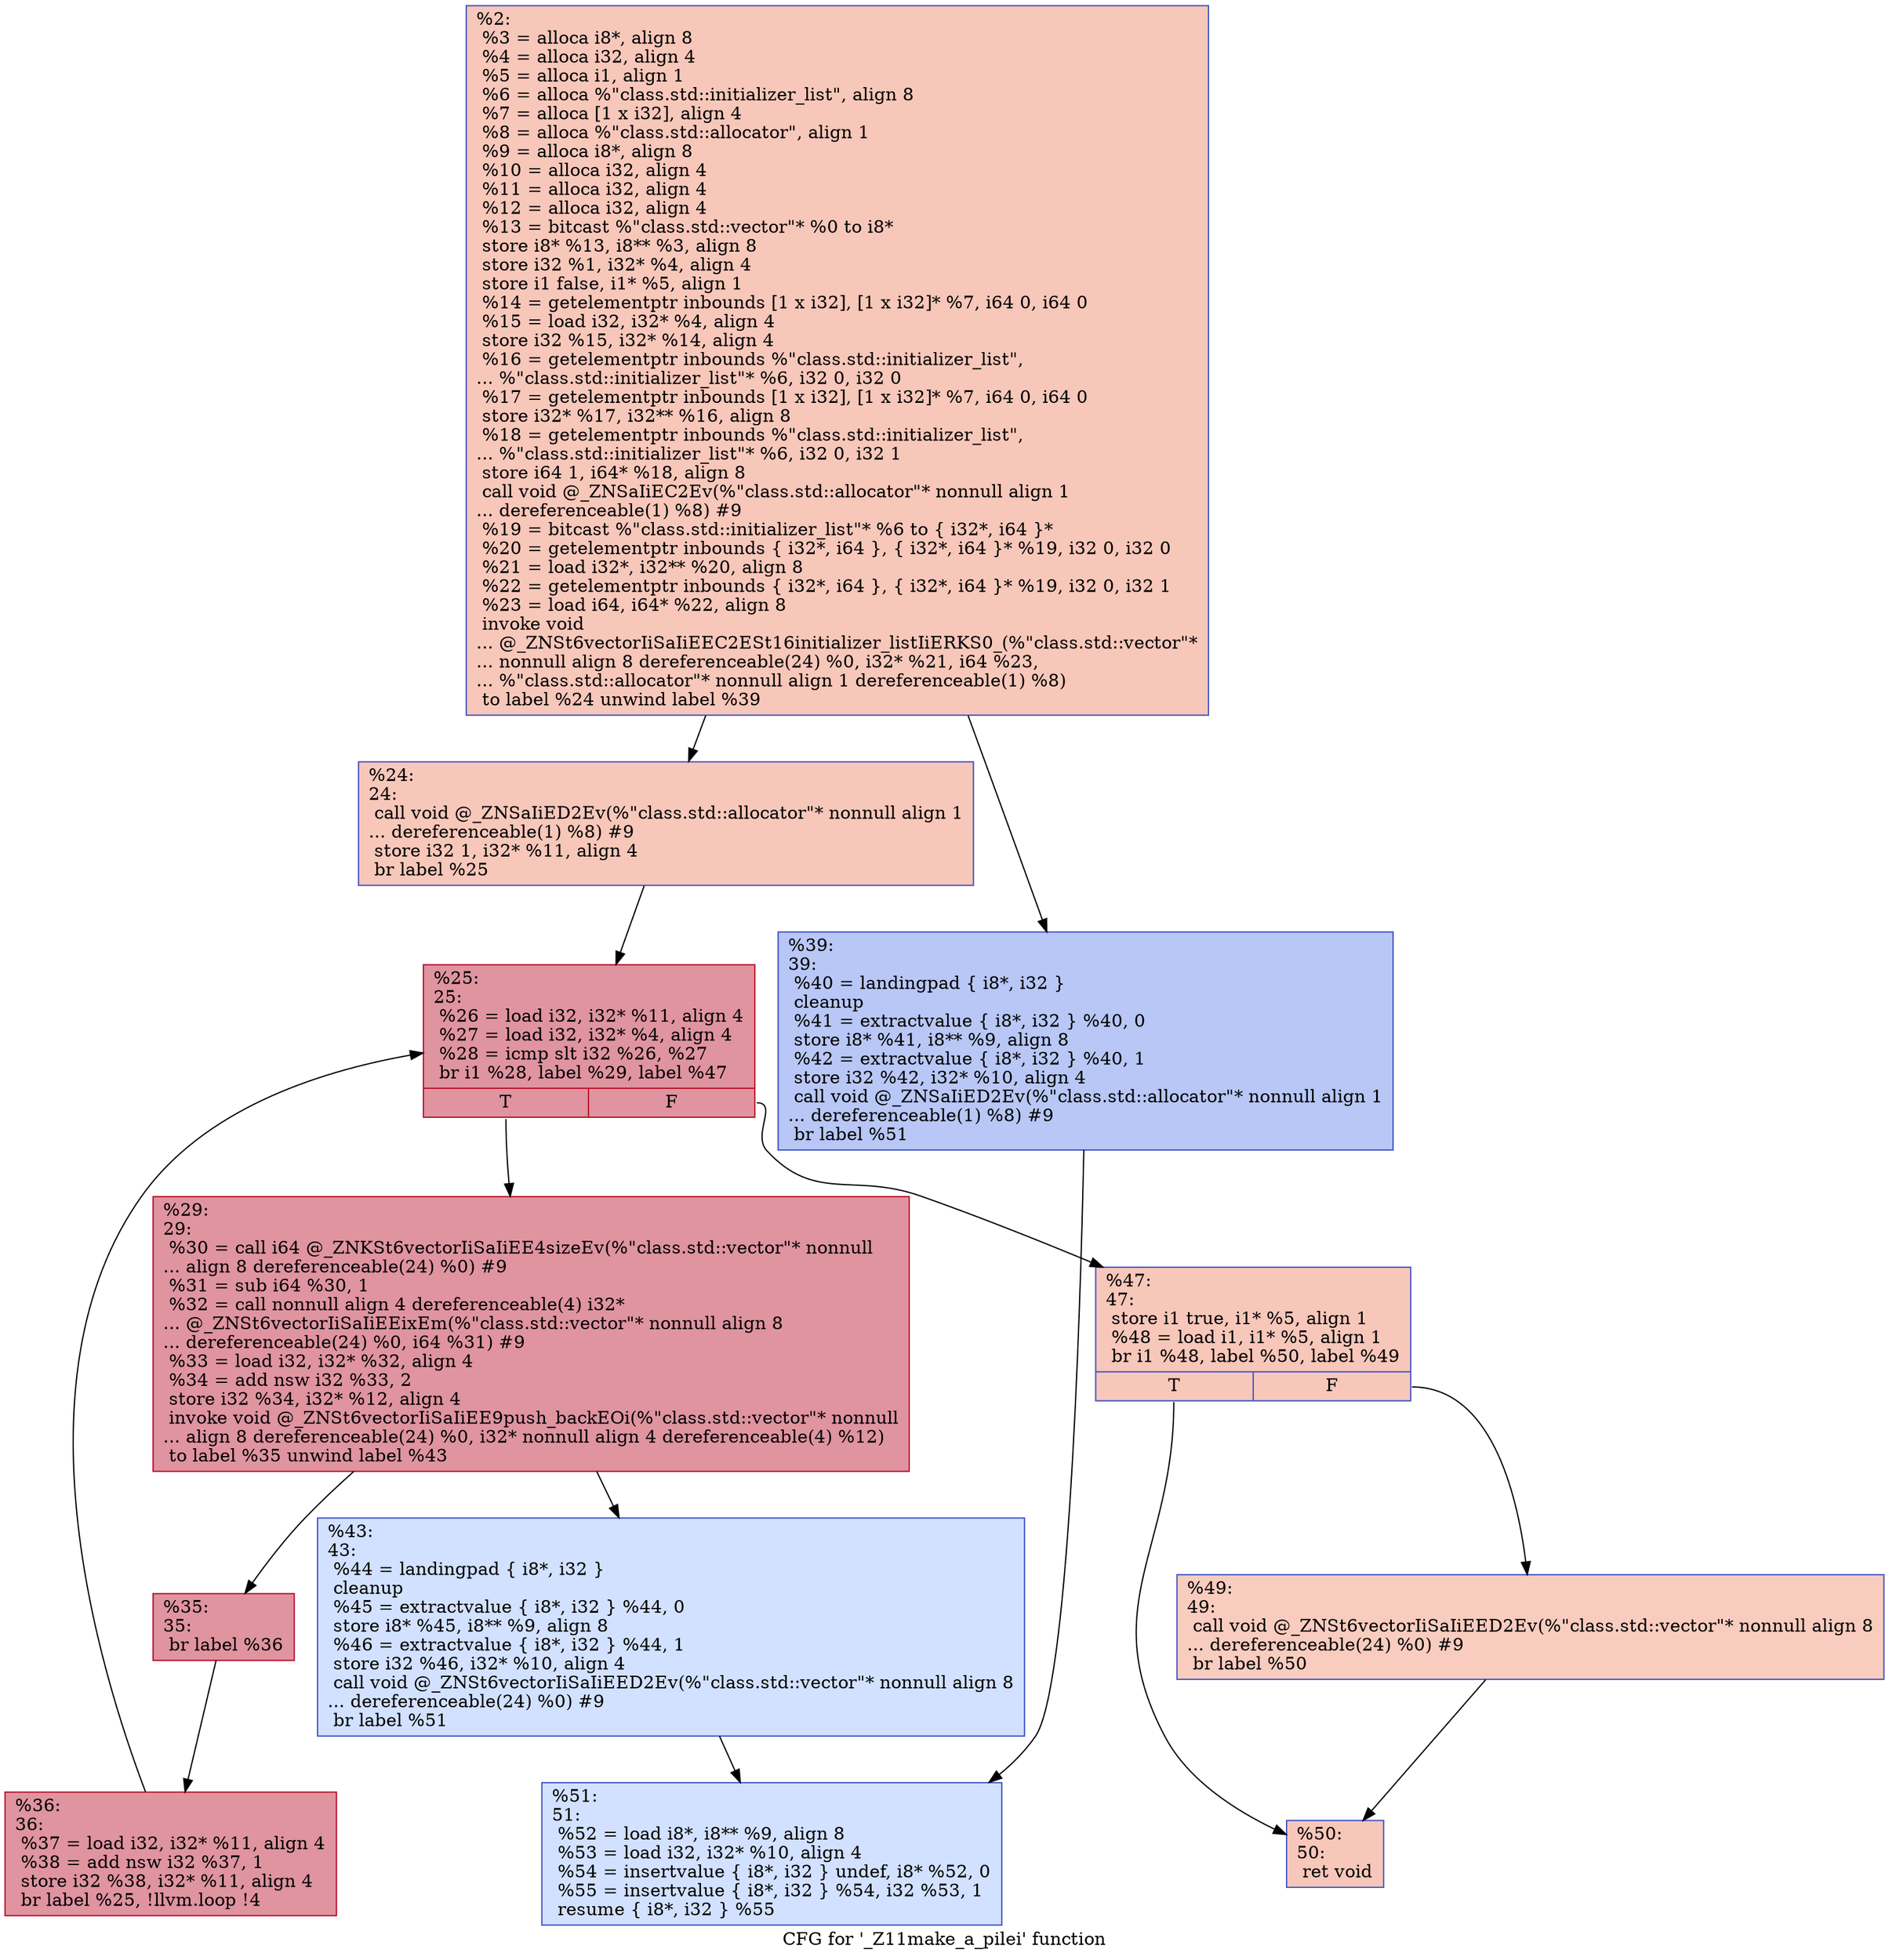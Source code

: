 digraph "CFG for '_Z11make_a_pilei' function" {
	label="CFG for '_Z11make_a_pilei' function";

	Node0x558b7dd0c9d0 [shape=record,color="#3d50c3ff", style=filled, fillcolor="#ec7f6370",label="{%2:\l  %3 = alloca i8*, align 8\l  %4 = alloca i32, align 4\l  %5 = alloca i1, align 1\l  %6 = alloca %\"class.std::initializer_list\", align 8\l  %7 = alloca [1 x i32], align 4\l  %8 = alloca %\"class.std::allocator\", align 1\l  %9 = alloca i8*, align 8\l  %10 = alloca i32, align 4\l  %11 = alloca i32, align 4\l  %12 = alloca i32, align 4\l  %13 = bitcast %\"class.std::vector\"* %0 to i8*\l  store i8* %13, i8** %3, align 8\l  store i32 %1, i32* %4, align 4\l  store i1 false, i1* %5, align 1\l  %14 = getelementptr inbounds [1 x i32], [1 x i32]* %7, i64 0, i64 0\l  %15 = load i32, i32* %4, align 4\l  store i32 %15, i32* %14, align 4\l  %16 = getelementptr inbounds %\"class.std::initializer_list\",\l... %\"class.std::initializer_list\"* %6, i32 0, i32 0\l  %17 = getelementptr inbounds [1 x i32], [1 x i32]* %7, i64 0, i64 0\l  store i32* %17, i32** %16, align 8\l  %18 = getelementptr inbounds %\"class.std::initializer_list\",\l... %\"class.std::initializer_list\"* %6, i32 0, i32 1\l  store i64 1, i64* %18, align 8\l  call void @_ZNSaIiEC2Ev(%\"class.std::allocator\"* nonnull align 1\l... dereferenceable(1) %8) #9\l  %19 = bitcast %\"class.std::initializer_list\"* %6 to \{ i32*, i64 \}*\l  %20 = getelementptr inbounds \{ i32*, i64 \}, \{ i32*, i64 \}* %19, i32 0, i32 0\l  %21 = load i32*, i32** %20, align 8\l  %22 = getelementptr inbounds \{ i32*, i64 \}, \{ i32*, i64 \}* %19, i32 0, i32 1\l  %23 = load i64, i64* %22, align 8\l  invoke void\l... @_ZNSt6vectorIiSaIiEEC2ESt16initializer_listIiERKS0_(%\"class.std::vector\"*\l... nonnull align 8 dereferenceable(24) %0, i32* %21, i64 %23,\l... %\"class.std::allocator\"* nonnull align 1 dereferenceable(1) %8)\l          to label %24 unwind label %39\l}"];
	Node0x558b7dd0c9d0 -> Node0x558b7dd0e460;
	Node0x558b7dd0c9d0 -> Node0x558b7dd0e4f0;
	Node0x558b7dd0e460 [shape=record,color="#3d50c3ff", style=filled, fillcolor="#ec7f6370",label="{%24:\l24:                                               \l  call void @_ZNSaIiED2Ev(%\"class.std::allocator\"* nonnull align 1\l... dereferenceable(1) %8) #9\l  store i32 1, i32* %11, align 4\l  br label %25\l}"];
	Node0x558b7dd0e460 -> Node0x558b7dd0eb30;
	Node0x558b7dd0eb30 [shape=record,color="#b70d28ff", style=filled, fillcolor="#b70d2870",label="{%25:\l25:                                               \l  %26 = load i32, i32* %11, align 4\l  %27 = load i32, i32* %4, align 4\l  %28 = icmp slt i32 %26, %27\l  br i1 %28, label %29, label %47\l|{<s0>T|<s1>F}}"];
	Node0x558b7dd0eb30:s0 -> Node0x558b7dd0ed60;
	Node0x558b7dd0eb30:s1 -> Node0x558b7dd0edb0;
	Node0x558b7dd0ed60 [shape=record,color="#b70d28ff", style=filled, fillcolor="#b70d2870",label="{%29:\l29:                                               \l  %30 = call i64 @_ZNKSt6vectorIiSaIiEE4sizeEv(%\"class.std::vector\"* nonnull\l... align 8 dereferenceable(24) %0) #9\l  %31 = sub i64 %30, 1\l  %32 = call nonnull align 4 dereferenceable(4) i32*\l... @_ZNSt6vectorIiSaIiEEixEm(%\"class.std::vector\"* nonnull align 8\l... dereferenceable(24) %0, i64 %31) #9\l  %33 = load i32, i32* %32, align 4\l  %34 = add nsw i32 %33, 2\l  store i32 %34, i32* %12, align 4\l  invoke void @_ZNSt6vectorIiSaIiEE9push_backEOi(%\"class.std::vector\"* nonnull\l... align 8 dereferenceable(24) %0, i32* nonnull align 4 dereferenceable(4) %12)\l          to label %35 unwind label %43\l}"];
	Node0x558b7dd0ed60 -> Node0x558b7dd0f890;
	Node0x558b7dd0ed60 -> Node0x558b7dd0f8e0;
	Node0x558b7dd0f890 [shape=record,color="#b70d28ff", style=filled, fillcolor="#b70d2870",label="{%35:\l35:                                               \l  br label %36\l}"];
	Node0x558b7dd0f890 -> Node0x558b7dd0fc10;
	Node0x558b7dd0fc10 [shape=record,color="#b70d28ff", style=filled, fillcolor="#b70d2870",label="{%36:\l36:                                               \l  %37 = load i32, i32* %11, align 4\l  %38 = add nsw i32 %37, 1\l  store i32 %38, i32* %11, align 4\l  br label %25, !llvm.loop !4\l}"];
	Node0x558b7dd0fc10 -> Node0x558b7dd0eb30;
	Node0x558b7dd0e4f0 [shape=record,color="#3d50c3ff", style=filled, fillcolor="#5f7fe870",label="{%39:\l39:                                               \l  %40 = landingpad \{ i8*, i32 \}\l          cleanup\l  %41 = extractvalue \{ i8*, i32 \} %40, 0\l  store i8* %41, i8** %9, align 8\l  %42 = extractvalue \{ i8*, i32 \} %40, 1\l  store i32 %42, i32* %10, align 4\l  call void @_ZNSaIiED2Ev(%\"class.std::allocator\"* nonnull align 1\l... dereferenceable(1) %8) #9\l  br label %51\l}"];
	Node0x558b7dd0e4f0 -> Node0x558b7dd10d60;
	Node0x558b7dd0f8e0 [shape=record,color="#3d50c3ff", style=filled, fillcolor="#9abbff70",label="{%43:\l43:                                               \l  %44 = landingpad \{ i8*, i32 \}\l          cleanup\l  %45 = extractvalue \{ i8*, i32 \} %44, 0\l  store i8* %45, i8** %9, align 8\l  %46 = extractvalue \{ i8*, i32 \} %44, 1\l  store i32 %46, i32* %10, align 4\l  call void @_ZNSt6vectorIiSaIiEED2Ev(%\"class.std::vector\"* nonnull align 8\l... dereferenceable(24) %0) #9\l  br label %51\l}"];
	Node0x558b7dd0f8e0 -> Node0x558b7dd10d60;
	Node0x558b7dd0edb0 [shape=record,color="#3d50c3ff", style=filled, fillcolor="#ec7f6370",label="{%47:\l47:                                               \l  store i1 true, i1* %5, align 1\l  %48 = load i1, i1* %5, align 1\l  br i1 %48, label %50, label %49\l|{<s0>T|<s1>F}}"];
	Node0x558b7dd0edb0:s0 -> Node0x558b7dd114a0;
	Node0x558b7dd0edb0:s1 -> Node0x558b7dd114f0;
	Node0x558b7dd114f0 [shape=record,color="#3d50c3ff", style=filled, fillcolor="#f08b6e70",label="{%49:\l49:                                               \l  call void @_ZNSt6vectorIiSaIiEED2Ev(%\"class.std::vector\"* nonnull align 8\l... dereferenceable(24) %0) #9\l  br label %50\l}"];
	Node0x558b7dd114f0 -> Node0x558b7dd114a0;
	Node0x558b7dd114a0 [shape=record,color="#3d50c3ff", style=filled, fillcolor="#ec7f6370",label="{%50:\l50:                                               \l  ret void\l}"];
	Node0x558b7dd10d60 [shape=record,color="#3d50c3ff", style=filled, fillcolor="#9abbff70",label="{%51:\l51:                                               \l  %52 = load i8*, i8** %9, align 8\l  %53 = load i32, i32* %10, align 4\l  %54 = insertvalue \{ i8*, i32 \} undef, i8* %52, 0\l  %55 = insertvalue \{ i8*, i32 \} %54, i32 %53, 1\l  resume \{ i8*, i32 \} %55\l}"];
}
